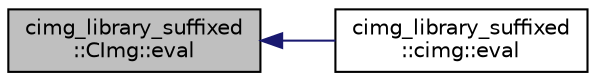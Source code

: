 digraph "cimg_library_suffixed::CImg::eval"
{
  edge [fontname="Helvetica",fontsize="10",labelfontname="Helvetica",labelfontsize="10"];
  node [fontname="Helvetica",fontsize="10",shape=record];
  rankdir="LR";
  Node1173 [label="cimg_library_suffixed\l::CImg::eval",height=0.2,width=0.4,color="black", fillcolor="grey75", style="filled", fontcolor="black"];
  Node1173 -> Node1174 [dir="back",color="midnightblue",fontsize="10",style="solid",fontname="Helvetica"];
  Node1174 [label="cimg_library_suffixed\l::cimg::eval",height=0.2,width=0.4,color="black", fillcolor="white", style="filled",URL="$namespacecimg__library__suffixed_1_1cimg.html#a4574a27654d00ba42a108368fa9d7e64",tooltip="Evaluate math expression. "];
}
